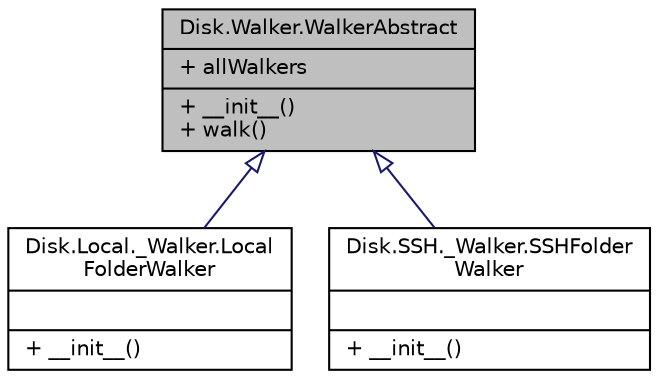 digraph "Disk.Walker.WalkerAbstract"
{
 // INTERACTIVE_SVG=YES
  bgcolor="transparent";
  edge [fontname="Helvetica",fontsize="10",labelfontname="Helvetica",labelfontsize="10"];
  node [fontname="Helvetica",fontsize="10",shape=record];
  Node1 [label="{Disk.Walker.WalkerAbstract\n|+ allWalkers\l|+ __init__()\l+ walk()\l}",height=0.2,width=0.4,color="black", fillcolor="grey75", style="filled" fontcolor="black"];
  Node1 -> Node2 [dir="back",color="midnightblue",fontsize="10",style="solid",arrowtail="onormal",fontname="Helvetica"];
  Node2 [label="{Disk.Local._Walker.Local\lFolderWalker\n||+ __init__()\l}",height=0.2,width=0.4,color="black",URL="$class_disk_1_1_local_1_1___walker_1_1_local_folder_walker.html",tooltip="Implementation of WalkerAbstract for folders on the local system."];
  Node1 -> Node3 [dir="back",color="midnightblue",fontsize="10",style="solid",arrowtail="onormal",fontname="Helvetica"];
  Node3 [label="{Disk.SSH._Walker.SSHFolder\lWalker\n||+ __init__()\l}",height=0.2,width=0.4,color="black",URL="$class_disk_1_1_s_s_h_1_1___walker_1_1_s_s_h_folder_walker.html"];
}
